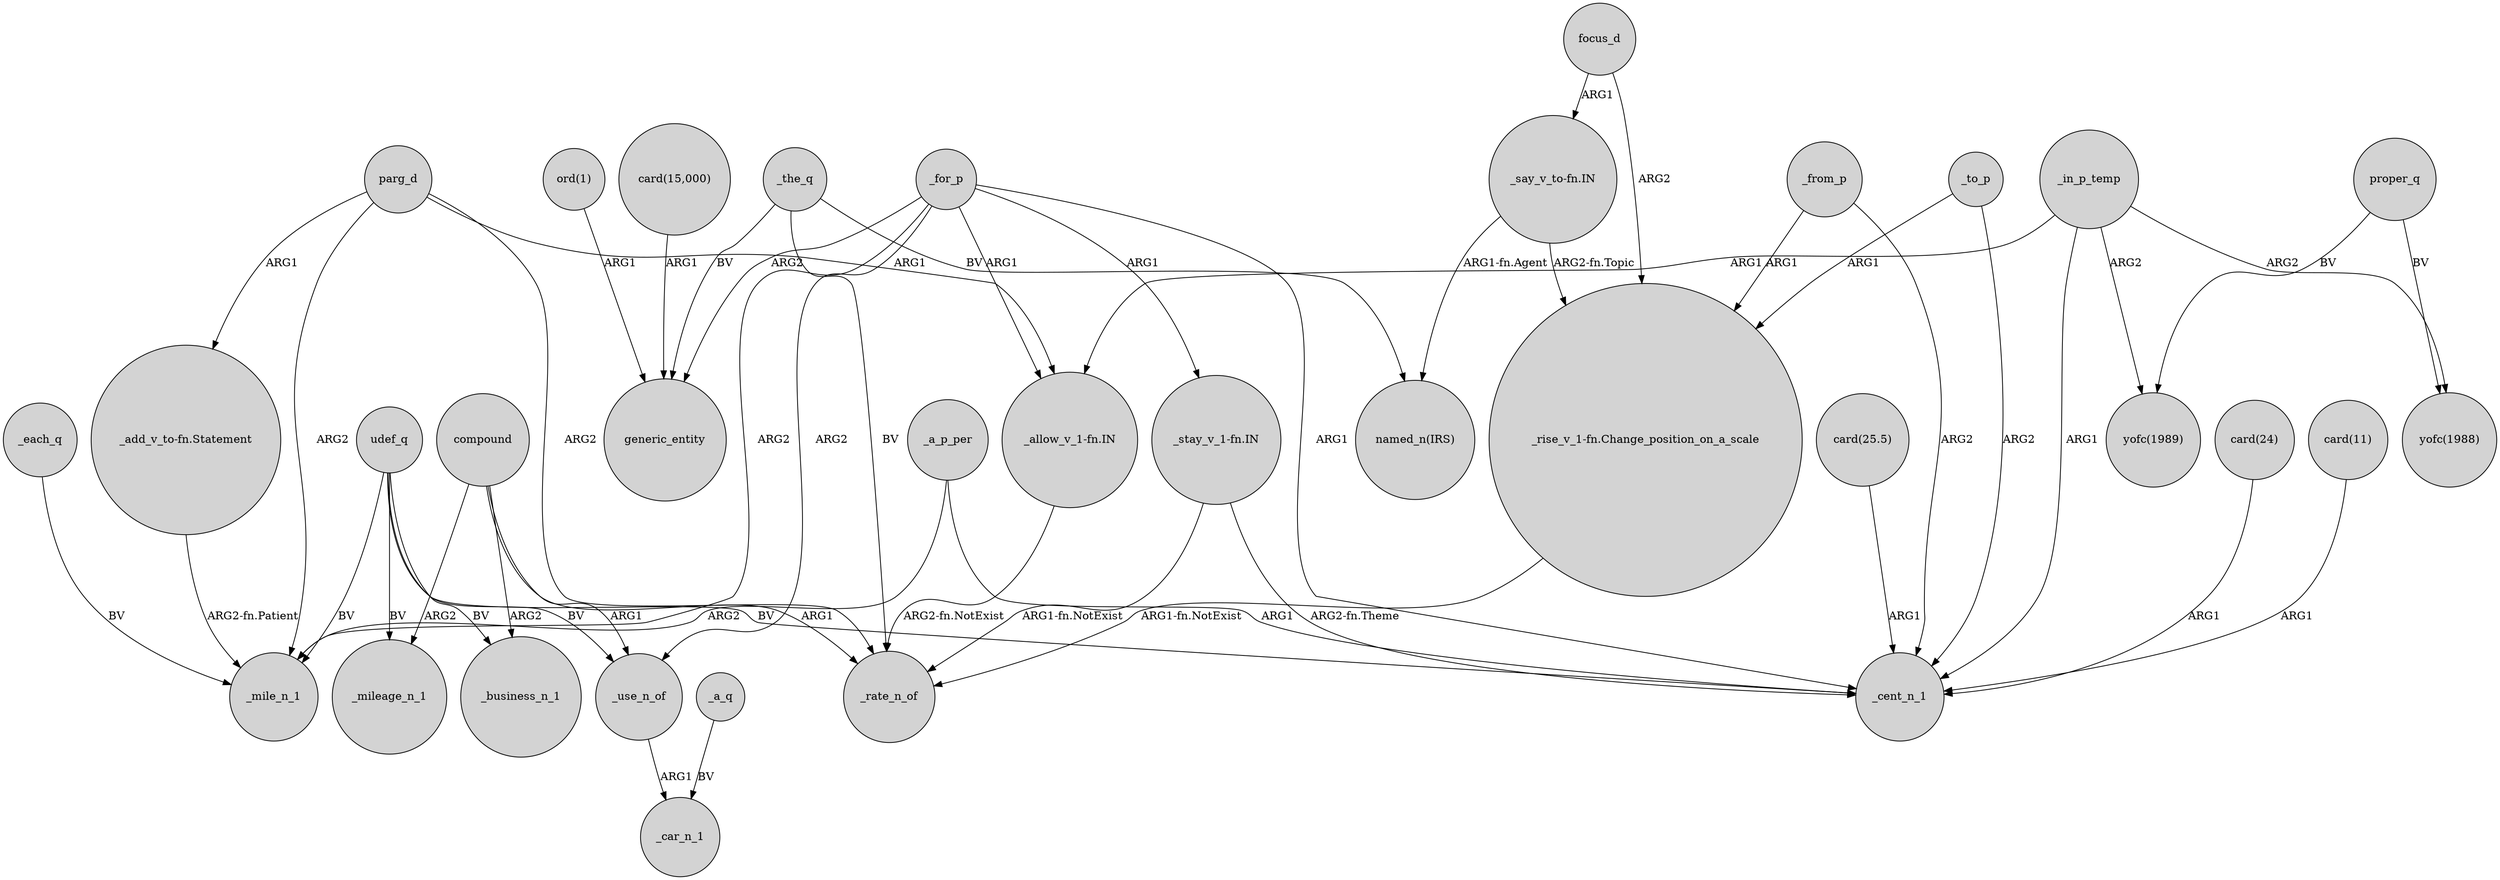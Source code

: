 digraph {
	node [shape=circle style=filled]
	udef_q -> _mile_n_1 [label=BV]
	_the_q -> generic_entity [label=BV]
	"ord(1)" -> generic_entity [label=ARG1]
	_in_p_temp -> "yofc(1989)" [label=ARG2]
	"_say_v_to-fn.IN" -> "named_n(IRS)" [label="ARG1-fn.Agent"]
	_each_q -> _mile_n_1 [label=BV]
	"_allow_v_1-fn.IN" -> _rate_n_of [label="ARG2-fn.NotExist"]
	_for_p -> "_allow_v_1-fn.IN" [label=ARG1]
	parg_d -> _mile_n_1 [label=ARG2]
	udef_q -> _use_n_of [label=BV]
	compound -> _use_n_of [label=ARG1]
	"_rise_v_1-fn.Change_position_on_a_scale" -> _rate_n_of [label="ARG1-fn.NotExist"]
	compound -> _rate_n_of [label=ARG1]
	_for_p -> generic_entity [label=ARG2]
	udef_q -> _mileage_n_1 [label=BV]
	"_stay_v_1-fn.IN" -> _rate_n_of [label="ARG1-fn.NotExist"]
	parg_d -> "_add_v_to-fn.Statement" [label=ARG1]
	"card(24)" -> _cent_n_1 [label=ARG1]
	_the_q -> _rate_n_of [label=BV]
	udef_q -> _cent_n_1 [label=BV]
	proper_q -> "yofc(1989)" [label=BV]
	"card(15,000)" -> generic_entity [label=ARG1]
	_for_p -> _cent_n_1 [label=ARG1]
	_a_p_per -> _mile_n_1 [label=ARG2]
	"card(11)" -> _cent_n_1 [label=ARG1]
	_from_p -> _cent_n_1 [label=ARG2]
	_in_p_temp -> _cent_n_1 [label=ARG1]
	_use_n_of -> _car_n_1 [label=ARG1]
	_for_p -> "_stay_v_1-fn.IN" [label=ARG1]
	_a_q -> _car_n_1 [label=BV]
	"card(25.5)" -> _cent_n_1 [label=ARG1]
	_in_p_temp -> "_allow_v_1-fn.IN" [label=ARG1]
	proper_q -> "yofc(1988)" [label=BV]
	"_stay_v_1-fn.IN" -> _cent_n_1 [label="ARG2-fn.Theme"]
	_to_p -> _cent_n_1 [label=ARG2]
	_a_p_per -> _cent_n_1 [label=ARG1]
	compound -> _business_n_1 [label=ARG2]
	compound -> _mileage_n_1 [label=ARG2]
	udef_q -> _business_n_1 [label=BV]
	_from_p -> "_rise_v_1-fn.Change_position_on_a_scale" [label=ARG1]
	"_say_v_to-fn.IN" -> "_rise_v_1-fn.Change_position_on_a_scale" [label="ARG2-fn.Topic"]
	_the_q -> "named_n(IRS)" [label=BV]
	_to_p -> "_rise_v_1-fn.Change_position_on_a_scale" [label=ARG1]
	parg_d -> "_allow_v_1-fn.IN" [label=ARG1]
	_for_p -> _use_n_of [label=ARG2]
	parg_d -> _rate_n_of [label=ARG2]
	_for_p -> _mile_n_1 [label=ARG2]
	focus_d -> "_rise_v_1-fn.Change_position_on_a_scale" [label=ARG2]
	_in_p_temp -> "yofc(1988)" [label=ARG2]
	focus_d -> "_say_v_to-fn.IN" [label=ARG1]
	"_add_v_to-fn.Statement" -> _mile_n_1 [label="ARG2-fn.Patient"]
}
